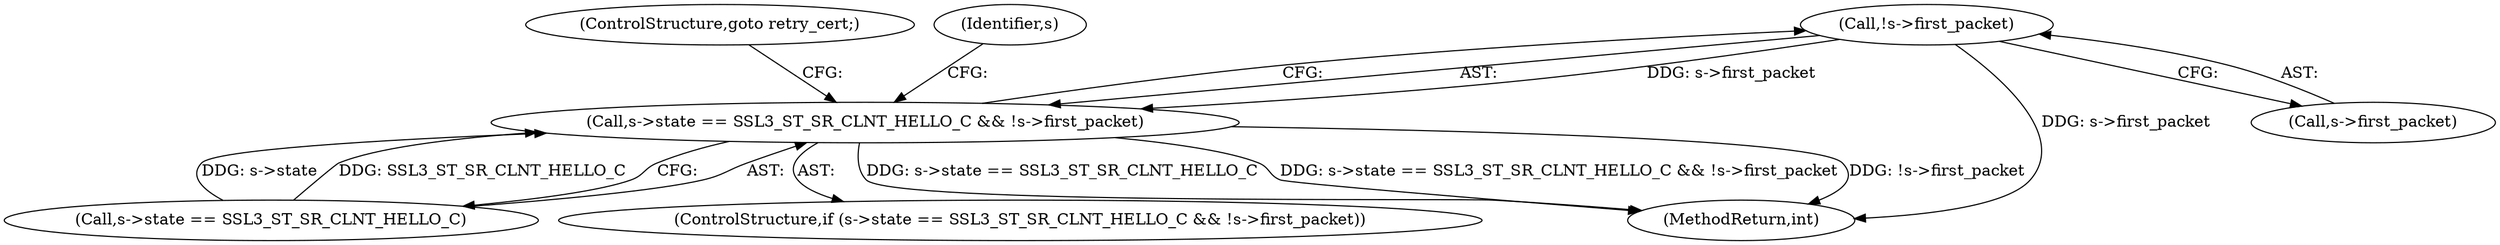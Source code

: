 digraph "0_openssl_a004e72b95835136d3f1ea90517f706c24c03da7@pointer" {
"1000186" [label="(Call,!s->first_packet)"];
"1000180" [label="(Call,s->state == SSL3_ST_SR_CLNT_HELLO_C && !s->first_packet)"];
"1000190" [label="(ControlStructure,goto retry_cert;)"];
"1000180" [label="(Call,s->state == SSL3_ST_SR_CLNT_HELLO_C && !s->first_packet)"];
"1000187" [label="(Call,s->first_packet)"];
"1000181" [label="(Call,s->state == SSL3_ST_SR_CLNT_HELLO_C)"];
"1000194" [label="(Identifier,s)"];
"1000179" [label="(ControlStructure,if (s->state == SSL3_ST_SR_CLNT_HELLO_C && !s->first_packet))"];
"1001694" [label="(MethodReturn,int)"];
"1000186" [label="(Call,!s->first_packet)"];
"1000186" -> "1000180"  [label="AST: "];
"1000186" -> "1000187"  [label="CFG: "];
"1000187" -> "1000186"  [label="AST: "];
"1000180" -> "1000186"  [label="CFG: "];
"1000186" -> "1001694"  [label="DDG: s->first_packet"];
"1000186" -> "1000180"  [label="DDG: s->first_packet"];
"1000180" -> "1000179"  [label="AST: "];
"1000180" -> "1000181"  [label="CFG: "];
"1000181" -> "1000180"  [label="AST: "];
"1000190" -> "1000180"  [label="CFG: "];
"1000194" -> "1000180"  [label="CFG: "];
"1000180" -> "1001694"  [label="DDG: !s->first_packet"];
"1000180" -> "1001694"  [label="DDG: s->state == SSL3_ST_SR_CLNT_HELLO_C"];
"1000180" -> "1001694"  [label="DDG: s->state == SSL3_ST_SR_CLNT_HELLO_C && !s->first_packet"];
"1000181" -> "1000180"  [label="DDG: s->state"];
"1000181" -> "1000180"  [label="DDG: SSL3_ST_SR_CLNT_HELLO_C"];
}

